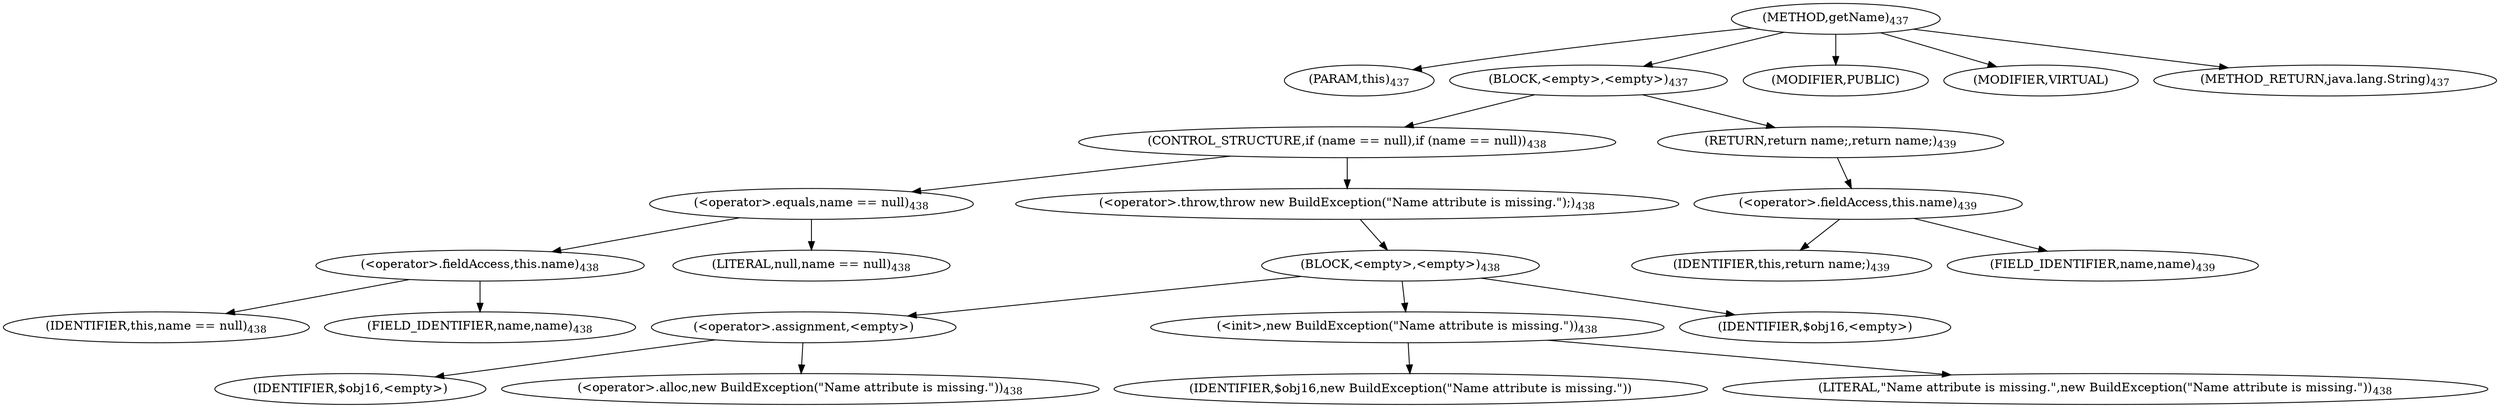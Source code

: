 digraph "getName" {  
"1062" [label = <(METHOD,getName)<SUB>437</SUB>> ]
"1063" [label = <(PARAM,this)<SUB>437</SUB>> ]
"1064" [label = <(BLOCK,&lt;empty&gt;,&lt;empty&gt;)<SUB>437</SUB>> ]
"1065" [label = <(CONTROL_STRUCTURE,if (name == null),if (name == null))<SUB>438</SUB>> ]
"1066" [label = <(&lt;operator&gt;.equals,name == null)<SUB>438</SUB>> ]
"1067" [label = <(&lt;operator&gt;.fieldAccess,this.name)<SUB>438</SUB>> ]
"1068" [label = <(IDENTIFIER,this,name == null)<SUB>438</SUB>> ]
"1069" [label = <(FIELD_IDENTIFIER,name,name)<SUB>438</SUB>> ]
"1070" [label = <(LITERAL,null,name == null)<SUB>438</SUB>> ]
"1071" [label = <(&lt;operator&gt;.throw,throw new BuildException(&quot;Name attribute is missing.&quot;);)<SUB>438</SUB>> ]
"1072" [label = <(BLOCK,&lt;empty&gt;,&lt;empty&gt;)<SUB>438</SUB>> ]
"1073" [label = <(&lt;operator&gt;.assignment,&lt;empty&gt;)> ]
"1074" [label = <(IDENTIFIER,$obj16,&lt;empty&gt;)> ]
"1075" [label = <(&lt;operator&gt;.alloc,new BuildException(&quot;Name attribute is missing.&quot;))<SUB>438</SUB>> ]
"1076" [label = <(&lt;init&gt;,new BuildException(&quot;Name attribute is missing.&quot;))<SUB>438</SUB>> ]
"1077" [label = <(IDENTIFIER,$obj16,new BuildException(&quot;Name attribute is missing.&quot;))> ]
"1078" [label = <(LITERAL,&quot;Name attribute is missing.&quot;,new BuildException(&quot;Name attribute is missing.&quot;))<SUB>438</SUB>> ]
"1079" [label = <(IDENTIFIER,$obj16,&lt;empty&gt;)> ]
"1080" [label = <(RETURN,return name;,return name;)<SUB>439</SUB>> ]
"1081" [label = <(&lt;operator&gt;.fieldAccess,this.name)<SUB>439</SUB>> ]
"1082" [label = <(IDENTIFIER,this,return name;)<SUB>439</SUB>> ]
"1083" [label = <(FIELD_IDENTIFIER,name,name)<SUB>439</SUB>> ]
"1084" [label = <(MODIFIER,PUBLIC)> ]
"1085" [label = <(MODIFIER,VIRTUAL)> ]
"1086" [label = <(METHOD_RETURN,java.lang.String)<SUB>437</SUB>> ]
  "1062" -> "1063" 
  "1062" -> "1064" 
  "1062" -> "1084" 
  "1062" -> "1085" 
  "1062" -> "1086" 
  "1064" -> "1065" 
  "1064" -> "1080" 
  "1065" -> "1066" 
  "1065" -> "1071" 
  "1066" -> "1067" 
  "1066" -> "1070" 
  "1067" -> "1068" 
  "1067" -> "1069" 
  "1071" -> "1072" 
  "1072" -> "1073" 
  "1072" -> "1076" 
  "1072" -> "1079" 
  "1073" -> "1074" 
  "1073" -> "1075" 
  "1076" -> "1077" 
  "1076" -> "1078" 
  "1080" -> "1081" 
  "1081" -> "1082" 
  "1081" -> "1083" 
}
